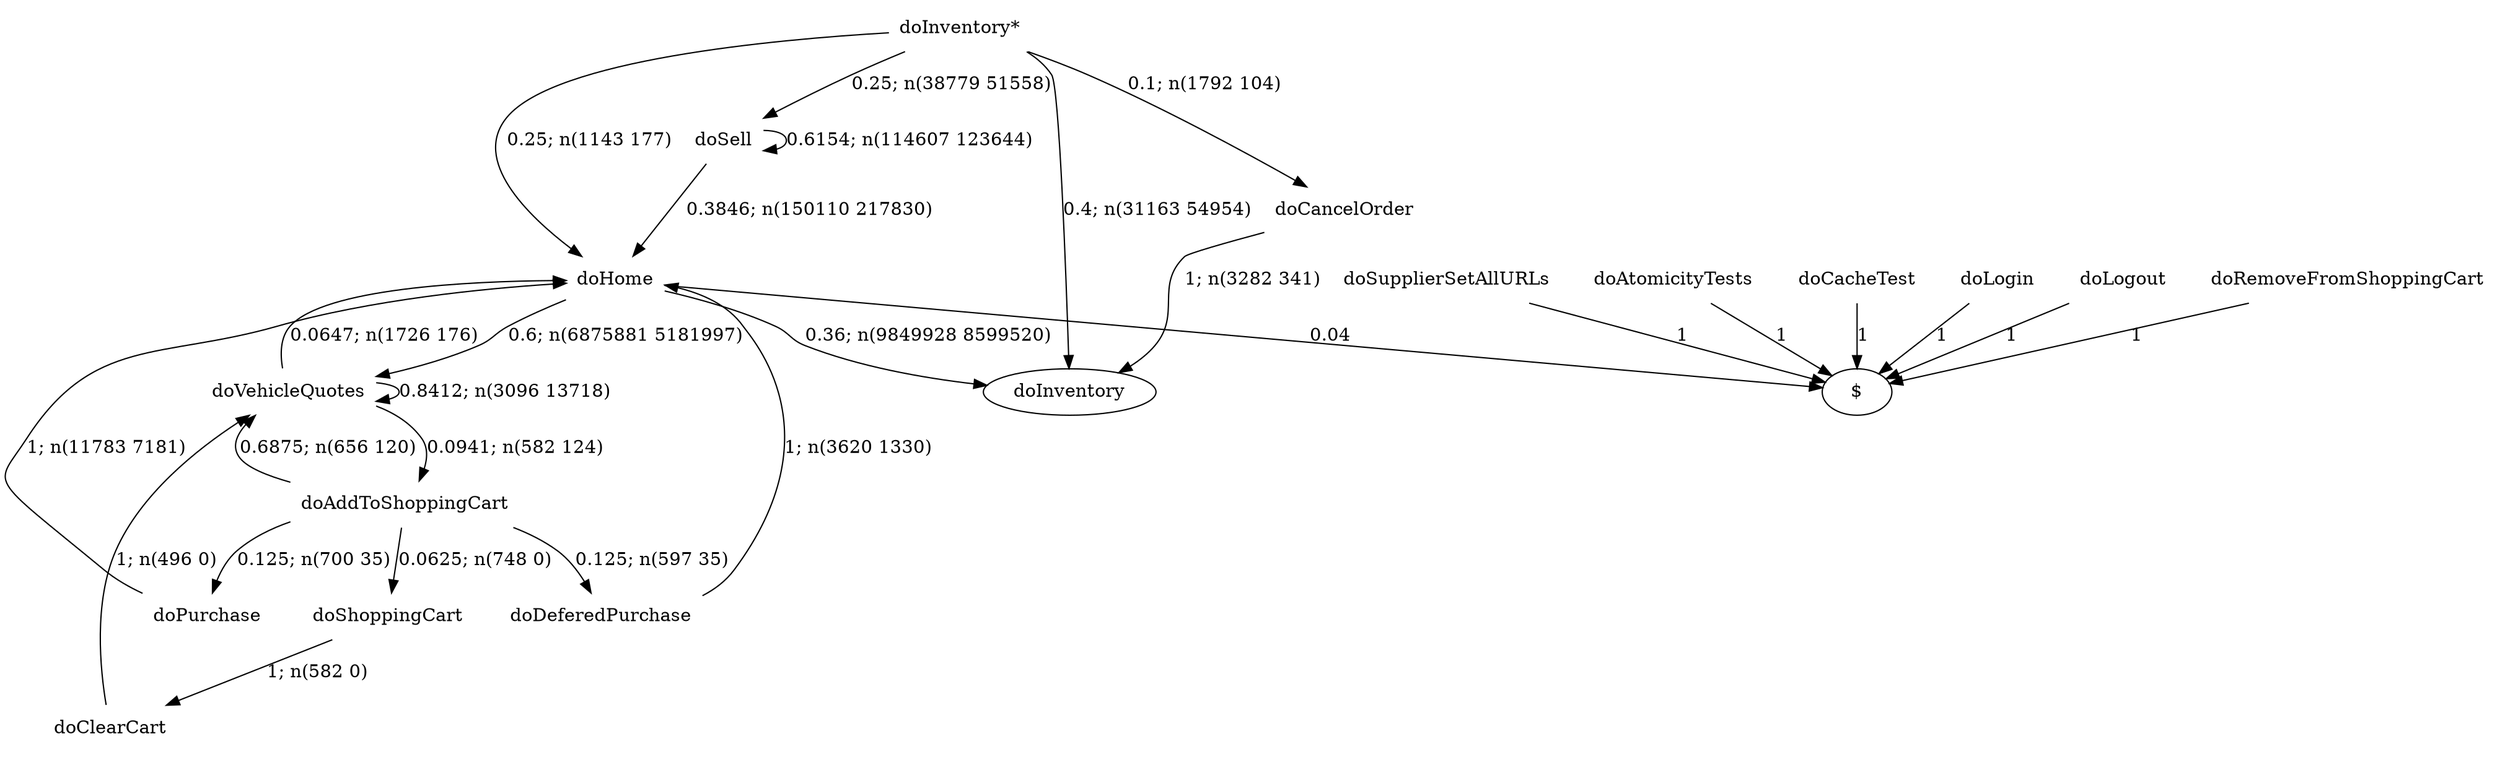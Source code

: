digraph G {"doInventory*" [label="doInventory*",shape=none];"doSupplierSetAllURLs" [label="doSupplierSetAllURLs",shape=none];"doAtomicityTests" [label="doAtomicityTests",shape=none];"doCacheTest" [label="doCacheTest",shape=none];"doLogin" [label="doLogin",shape=none];"doVehicleQuotes" [label="doVehicleQuotes",shape=none];"doAddToShoppingCart" [label="doAddToShoppingCart",shape=none];"doDeferedPurchase" [label="doDeferedPurchase",shape=none];"doHome" [label="doHome",shape=none];"doShoppingCart" [label="doShoppingCart",shape=none];"doClearCart" [label="doClearCart",shape=none];"doPurchase" [label="doPurchase",shape=none];"doSell" [label="doSell",shape=none];"doLogout" [label="doLogout",shape=none];"doCancelOrder" [label="doCancelOrder",shape=none];"doRemoveFromShoppingCart" [label="doRemoveFromShoppingCart",shape=none];"doInventory*"->"doInventory" [style=solid,label="0.4; n(31163 54954)"];"doInventory*"->"doHome" [style=solid,label="0.25; n(1143 177)"];"doInventory*"->"doSell" [style=solid,label="0.25; n(38779 51558)"];"doInventory*"->"doCancelOrder" [style=solid,label="0.1; n(1792 104)"];"doSupplierSetAllURLs"->"$" [style=solid,label="1"];"doAtomicityTests"->"$" [style=solid,label="1"];"doCacheTest"->"$" [style=solid,label="1"];"doLogin"->"$" [style=solid,label="1"];"doVehicleQuotes"->"doVehicleQuotes" [style=solid,label="0.8412; n(3096 13718)"];"doVehicleQuotes"->"doAddToShoppingCart" [style=solid,label="0.0941; n(582 124)"];"doVehicleQuotes"->"doHome" [style=solid,label="0.0647; n(1726 176)"];"doAddToShoppingCart"->"doVehicleQuotes" [style=solid,label="0.6875; n(656 120)"];"doAddToShoppingCart"->"doDeferedPurchase" [style=solid,label="0.125; n(597 35)"];"doAddToShoppingCart"->"doShoppingCart" [style=solid,label="0.0625; n(748 0)"];"doAddToShoppingCart"->"doPurchase" [style=solid,label="0.125; n(700 35)"];"doDeferedPurchase"->"doHome" [style=solid,label="1; n(3620 1330)"];"doHome"->"doInventory" [style=solid,label="0.36; n(9849928 8599520)"];"doHome"->"doVehicleQuotes" [style=solid,label="0.6; n(6875881 5181997)"];"doHome"->"$" [style=solid,label="0.04"];"doShoppingCart"->"doClearCart" [style=solid,label="1; n(582 0)"];"doClearCart"->"doVehicleQuotes" [style=solid,label="1; n(496 0)"];"doPurchase"->"doHome" [style=solid,label="1; n(11783 7181)"];"doSell"->"doHome" [style=solid,label="0.3846; n(150110 217830)"];"doSell"->"doSell" [style=solid,label="0.6154; n(114607 123644)"];"doLogout"->"$" [style=solid,label="1"];"doCancelOrder"->"doInventory" [style=solid,label="1; n(3282 341)"];"doRemoveFromShoppingCart"->"$" [style=solid,label="1"];}